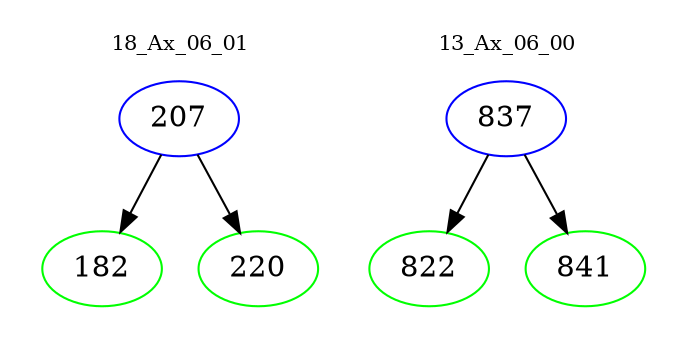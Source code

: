 digraph{
subgraph cluster_0 {
color = white
label = "18_Ax_06_01";
fontsize=10;
T0_207 [label="207", color="blue"]
T0_207 -> T0_182 [color="black"]
T0_182 [label="182", color="green"]
T0_207 -> T0_220 [color="black"]
T0_220 [label="220", color="green"]
}
subgraph cluster_1 {
color = white
label = "13_Ax_06_00";
fontsize=10;
T1_837 [label="837", color="blue"]
T1_837 -> T1_822 [color="black"]
T1_822 [label="822", color="green"]
T1_837 -> T1_841 [color="black"]
T1_841 [label="841", color="green"]
}
}
